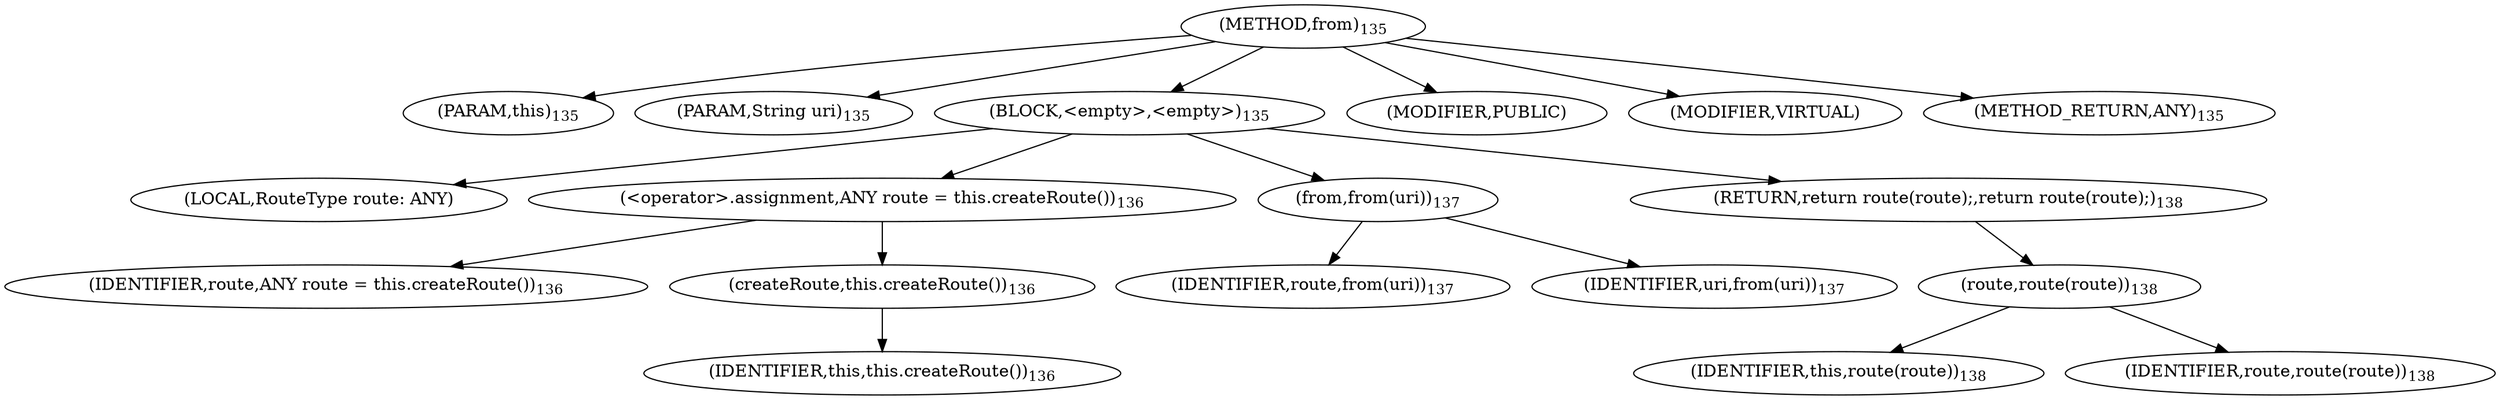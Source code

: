 digraph "from" {  
"275" [label = <(METHOD,from)<SUB>135</SUB>> ]
"19" [label = <(PARAM,this)<SUB>135</SUB>> ]
"276" [label = <(PARAM,String uri)<SUB>135</SUB>> ]
"277" [label = <(BLOCK,&lt;empty&gt;,&lt;empty&gt;)<SUB>135</SUB>> ]
"278" [label = <(LOCAL,RouteType route: ANY)> ]
"279" [label = <(&lt;operator&gt;.assignment,ANY route = this.createRoute())<SUB>136</SUB>> ]
"280" [label = <(IDENTIFIER,route,ANY route = this.createRoute())<SUB>136</SUB>> ]
"281" [label = <(createRoute,this.createRoute())<SUB>136</SUB>> ]
"18" [label = <(IDENTIFIER,this,this.createRoute())<SUB>136</SUB>> ]
"282" [label = <(from,from(uri))<SUB>137</SUB>> ]
"283" [label = <(IDENTIFIER,route,from(uri))<SUB>137</SUB>> ]
"284" [label = <(IDENTIFIER,uri,from(uri))<SUB>137</SUB>> ]
"285" [label = <(RETURN,return route(route);,return route(route);)<SUB>138</SUB>> ]
"286" [label = <(route,route(route))<SUB>138</SUB>> ]
"20" [label = <(IDENTIFIER,this,route(route))<SUB>138</SUB>> ]
"287" [label = <(IDENTIFIER,route,route(route))<SUB>138</SUB>> ]
"288" [label = <(MODIFIER,PUBLIC)> ]
"289" [label = <(MODIFIER,VIRTUAL)> ]
"290" [label = <(METHOD_RETURN,ANY)<SUB>135</SUB>> ]
  "275" -> "19" 
  "275" -> "276" 
  "275" -> "277" 
  "275" -> "288" 
  "275" -> "289" 
  "275" -> "290" 
  "277" -> "278" 
  "277" -> "279" 
  "277" -> "282" 
  "277" -> "285" 
  "279" -> "280" 
  "279" -> "281" 
  "281" -> "18" 
  "282" -> "283" 
  "282" -> "284" 
  "285" -> "286" 
  "286" -> "20" 
  "286" -> "287" 
}
